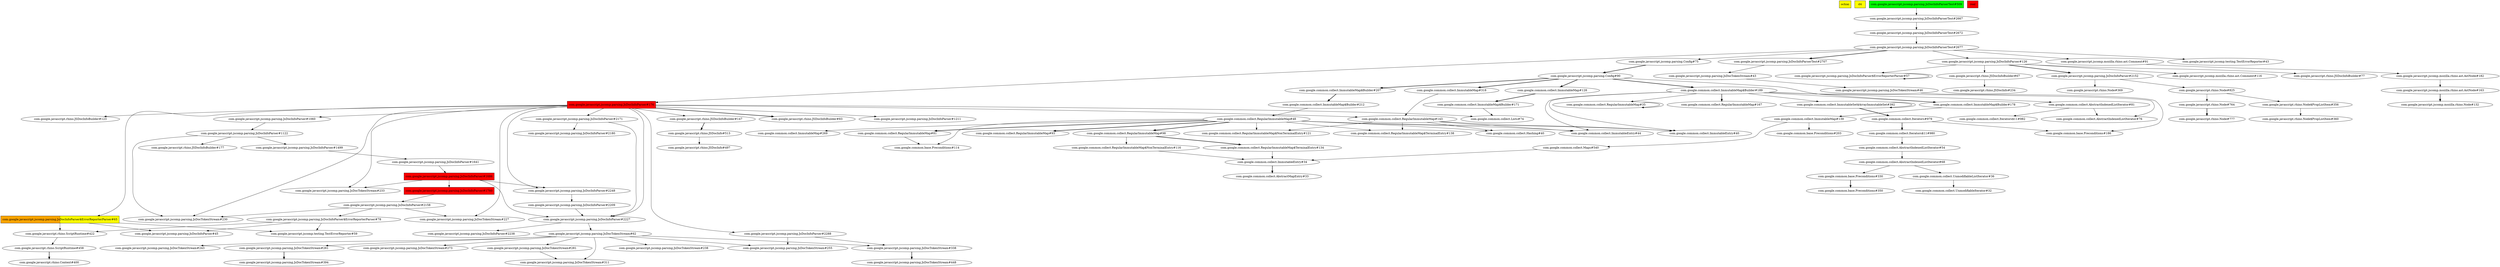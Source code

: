 digraph enhanced {
	"ochiai" [style=striped shape=box fillcolor="yellow"];
	"d4" [style=striped shape=box fillcolor="yellow"];
	"com.google.javascript.jscomp.parsing.JsDocInfoParserTest#509" [style=striped shape=box fillcolor="green"];
	"com.google.javascript.jscomp.parsing.JsDocInfoParser#176" [style=striped shape=box fillcolor="red"];
	"com.google.javascript.jscomp.parsing.JsDocInfoParser#1686" [style=striped shape=box fillcolor="red"];
	"com.google.javascript.jscomp.parsing.JsDocInfoParser$ErrorReporterParser#65" [style=striped shape=box fillcolor="orange:yellow"];
	"real" [style=striped shape=box fillcolor="red"];
	"com.google.javascript.jscomp.parsing.JsDocInfoParser#1760" [style=striped shape=box fillcolor="red"];
	"com.google.common.collect.RegularImmutableMap$NonTerminalEntry#116" -> "com.google.common.collect.ImmutableEntry#34";
	"com.google.common.collect.Maps#540" -> "com.google.common.collect.ImmutableEntry#34";
	"com.google.common.collect.RegularImmutableMap$TerminalEntry#134" -> "com.google.common.collect.ImmutableEntry#34";
	"com.google.common.collect.RegularImmutableMap#98" -> "com.google.common.collect.RegularImmutableMap$NonTerminalEntry#116";
	"com.google.common.collect.ImmutableMap$Builder#178" -> "com.google.common.collect.ImmutableMap#139";
	"com.google.javascript.jscomp.parsing.JsDocInfoParserTest#2677" -> "com.google.javascript.jscomp.parsing.JsDocInfoParser#176";
	"com.google.javascript.rhino.JSDocInfoBuilder#67" -> "com.google.javascript.rhino.JSDocInfo#234";
	"com.google.javascript.rhino.JSDocInfoBuilder#147" -> "com.google.javascript.rhino.JSDocInfo#513" [style=bold];
	"com.google.javascript.rhino.Node#764" -> "com.google.javascript.rhino.Node#777" [style=bold];
	"com.google.javascript.jscomp.parsing.JsDocInfoParser#176" -> "com.google.javascript.jscomp.parsing.JsDocTokenStream#230";
	"com.google.javascript.jscomp.parsing.JsDocInfoParser#2158" -> "com.google.javascript.jscomp.parsing.JsDocTokenStream#230";
	"com.google.javascript.jscomp.parsing.JsDocInfoParser#1122" -> "com.google.javascript.jscomp.parsing.JsDocTokenStream#230";
	"com.google.javascript.rhino.Node#825" -> "com.google.javascript.rhino.Node$PropListItem#356";
	"com.google.common.collect.ImmutableMap$Builder#189" -> "com.google.common.collect.RegularImmutableMap#167" [style=bold];
	"com.google.javascript.jscomp.parsing.JsDocInfoParser#176" -> "com.google.javascript.jscomp.parsing.JsDocTokenStream#233";
	"com.google.javascript.jscomp.parsing.JsDocInfoParser#1686" -> "com.google.javascript.jscomp.parsing.JsDocTokenStream#233";
	"com.google.javascript.jscomp.parsing.JsDocInfoParser#1122" -> "com.google.javascript.jscomp.parsing.JsDocInfoParser#1499";
	"com.google.javascript.jscomp.parsing.JsDocInfoParser#2209" -> "com.google.javascript.jscomp.parsing.JsDocInfoParser#2227";
	"com.google.javascript.jscomp.parsing.JsDocInfoParser#2171" -> "com.google.javascript.jscomp.parsing.JsDocInfoParser#2227";
	"com.google.javascript.jscomp.parsing.JsDocInfoParser#176" -> "com.google.javascript.jscomp.parsing.JsDocInfoParser#2227";
	"com.google.javascript.jscomp.parsing.JsDocInfoParser#1686" -> "com.google.javascript.jscomp.parsing.JsDocInfoParser#2227";
	"com.google.javascript.jscomp.parsing.JsDocTokenStream#62" -> "com.google.javascript.jscomp.parsing.JsDocTokenStream#238";
	"com.google.javascript.jscomp.parsing.Config#90" -> "com.google.common.collect.ImmutableMap#128" [style=bold];
	"com.google.common.collect.RegularImmutableMap#143" -> "com.google.common.collect.Hashing#40";
	"com.google.common.collect.RegularImmutableMap#48" -> "com.google.common.collect.Hashing#40";
	"com.google.common.collect.RegularImmutableMap#143" -> "com.google.common.collect.RegularImmutableMap$NonTerminalEntry#121";
	"com.google.common.collect.RegularImmutableMap#48" -> "com.google.common.collect.RegularImmutableMap$NonTerminalEntry#121";
	"com.google.javascript.jscomp.parsing.JsDocInfoParser#1122" -> "com.google.javascript.rhino.JSDocInfoBuilder#177";
	"com.google.javascript.jscomp.parsing.JsDocTokenStream#62" -> "com.google.javascript.jscomp.parsing.JsDocTokenStream#243";
	"com.google.common.collect.ImmutableMap#139" -> "com.google.common.collect.Maps#540";
	"com.google.javascript.jscomp.parsing.JsDocInfoParser#2152" -> "com.google.javascript.rhino.Node#369";
	"com.google.javascript.jscomp.parsing.JsDocInfoParserTest#2707" -> "com.google.javascript.jscomp.parsing.JsDocTokenStream#43";
	"com.google.javascript.jscomp.parsing.JsDocInfoParser#126" -> "com.google.javascript.jscomp.mozilla.rhino.ast.Comment#116";
	"com.google.javascript.jscomp.parsing.JsDocInfoParser#2227" -> "com.google.javascript.jscomp.parsing.JsDocInfoParser#2238";
	"com.google.javascript.rhino.Node#825" -> "com.google.javascript.rhino.Node#764";
	"com.google.common.collect.ImmutableEntry#34" -> "com.google.common.collect.AbstractMapEntry#33" [style=bold];
	"com.google.javascript.jscomp.parsing.JsDocInfoParserTest#2667" -> "com.google.javascript.jscomp.parsing.JsDocInfoParserTest#2672";
	"com.google.javascript.jscomp.parsing.JsDocInfoParser#176" -> "com.google.javascript.jscomp.parsing.JsDocInfoParser#2171";
	"com.google.javascript.jscomp.parsing.JsDocInfoParser#126" -> "com.google.javascript.rhino.JSDocInfoBuilder#77";
	"com.google.javascript.rhino.JSDocInfo#513" -> "com.google.javascript.rhino.JSDocInfo#497";
	"com.google.javascript.rhino.ScriptRuntime#458" -> "com.google.javascript.rhino.Context#400" [style=bold];
	"com.google.javascript.jscomp.parsing.Config#75" -> "com.google.javascript.jscomp.parsing.Config#90" [style=bold];
	"com.google.javascript.jscomp.parsing.JsDocInfoParser#2248" -> "com.google.javascript.jscomp.parsing.JsDocInfoParser#2209";
	"com.google.common.collect.ImmutableMap$Builder#212" -> "com.google.common.collect.RegularImmutableMap#48";
	"com.google.javascript.jscomp.parsing.JsDocTokenStream#62" -> "com.google.javascript.jscomp.parsing.JsDocTokenStream#338";
	"com.google.javascript.jscomp.parsing.JsDocInfoParser#2288" -> "com.google.javascript.jscomp.parsing.JsDocTokenStream#338";
	"com.google.javascript.jscomp.parsing.JsDocInfoParserTest#2672" -> "com.google.javascript.jscomp.parsing.JsDocInfoParserTest#2677";
	"com.google.javascript.jscomp.mozilla.rhino.ast.AstNode#182" -> "com.google.javascript.jscomp.mozilla.rhino.ast.AstNode#163";
	"com.google.javascript.jscomp.parsing.Config#90" -> "com.google.common.collect.ImmutableMap#318" [style=bold];
	"com.google.javascript.jscomp.parsing.JsDocInfoParser#176" -> "com.google.javascript.jscomp.parsing.JsDocInfoParser#2288";
	"com.google.common.collect.RegularImmutableMap#48" -> "com.google.common.collect.ImmutableMap#269";
	"com.google.common.collect.RegularImmutableMap#143" -> "com.google.common.collect.ImmutableEntry#44";
	"com.google.common.collect.RegularImmutableMap#48" -> "com.google.common.collect.ImmutableEntry#44";
	"com.google.common.collect.ImmutableMap$Builder#189" -> "com.google.common.collect.ImmutableEntry#44";
	"com.google.common.collect.ImmutableMap$Builder#207" -> "com.google.common.collect.ImmutableMap$Builder#212" [style=bold];
	"com.google.common.collect.RegularImmutableMap#143" -> "com.google.common.collect.ImmutableEntry#40";
	"com.google.common.collect.RegularImmutableMap#48" -> "com.google.common.collect.ImmutableEntry#40";
	"com.google.common.collect.ImmutableMap$Builder#189" -> "com.google.common.collect.ImmutableEntry#40";
	"com.google.javascript.jscomp.parsing.JsDocInfoParser#2171" -> "com.google.javascript.jscomp.parsing.JsDocInfoParser#2180";
	"com.google.javascript.jscomp.parsing.JsDocInfoParserTest#2677" -> "com.google.javascript.jscomp.parsing.Config#75";
	"com.google.javascript.jscomp.parsing.JsDocInfoParser#176" -> "com.google.javascript.rhino.JSDocInfoBuilder#147";
	"com.google.javascript.jscomp.parsing.JsDocInfoParserTest#2677" -> "com.google.javascript.jscomp.parsing.JsDocInfoParserTest#2707" [style=bold];
	"com.google.javascript.jscomp.parsing.JsDocInfoParser#2152" -> "com.google.javascript.rhino.Node#825";
	"com.google.javascript.jscomp.parsing.JsDocInfoParser#176" -> "com.google.javascript.rhino.JSDocInfoBuilder#83" [style=bold];
	"com.google.common.collect.AbstractIndexedListIterator#68" -> "com.google.common.collect.UnmodifiableListIterator#36";
	"com.google.javascript.jscomp.parsing.JsDocInfoParser#1499" -> "com.google.javascript.jscomp.parsing.JsDocInfoParser#1641";
	"com.google.javascript.jscomp.parsing.JsDocInfoParserTest#509" -> "com.google.javascript.jscomp.parsing.JsDocInfoParserTest#2667";
	"com.google.javascript.jscomp.parsing.JsDocInfoParser#176" -> "com.google.javascript.jscomp.parsing.JsDocTokenStream#227";
	"com.google.javascript.jscomp.parsing.JsDocInfoParser#2158" -> "com.google.javascript.jscomp.parsing.JsDocTokenStream#227";
	"com.google.javascript.jscomp.parsing.Config#90" -> "com.google.common.collect.ImmutableMap$Builder#189" [style=bold];
	"com.google.javascript.jscomp.parsing.JsDocInfoParser#1686" -> "com.google.javascript.jscomp.parsing.JsDocInfoParser#1760";
	"com.google.javascript.jscomp.parsing.JsDocInfoParser#1060" -> "com.google.javascript.jscomp.parsing.JsDocInfoParser#1122";
	"com.google.javascript.jscomp.parsing.JsDocInfoParser#126" -> "com.google.javascript.jscomp.parsing.JsDocInfoParser#2152" [style=bold];
	"com.google.common.collect.RegularImmutableMap#143" -> "com.google.common.collect.RegularImmutableMap$TerminalEntry#138";
	"com.google.common.collect.RegularImmutableMap#48" -> "com.google.common.collect.RegularImmutableMap$TerminalEntry#138";
	"com.google.javascript.jscomp.parsing.Config#90" -> "com.google.common.collect.ImmutableMap$Builder#207" [style=bold];
	"com.google.common.collect.UnmodifiableListIterator#36" -> "com.google.common.collect.UnmodifiableIterator#32";
	"com.google.common.collect.RegularImmutableMap#98" -> "com.google.common.collect.RegularImmutableMap$TerminalEntry#134" [style=bold];
	"com.google.javascript.jscomp.parsing.JsDocInfoParser#176" -> "com.google.javascript.jscomp.parsing.JsDocInfoParser#1060";
	"com.google.javascript.jscomp.parsing.JsDocInfoParser#2158" -> "com.google.javascript.jscomp.parsing.JsDocInfoParser$ErrorReporterParser#78";
	"com.google.common.collect.Iterators$11#980" -> "com.google.common.collect.AbstractIndexedListIterator#54";
	"com.google.javascript.jscomp.parsing.JsDocTokenStream#261" -> "com.google.javascript.jscomp.parsing.JsDocTokenStream#394" [style=bold];
	"com.google.javascript.jscomp.parsing.JsDocTokenStream#62" -> "com.google.javascript.jscomp.parsing.JsDocTokenStream#273";
	"com.google.common.collect.AbstractIndexedListIterator#68" -> "com.google.common.base.Preconditions#330";
	"com.google.javascript.jscomp.parsing.JsDocTokenStream#62" -> "com.google.javascript.jscomp.parsing.JsDocTokenStream#311";
	"com.google.javascript.jscomp.parsing.JsDocTokenStream#281" -> "com.google.javascript.jscomp.parsing.JsDocTokenStream#311";
	"com.google.javascript.jscomp.mozilla.rhino.ast.AstNode#163" -> "com.google.javascript.jscomp.mozilla.rhino.Node#132" [style=bold];
	"com.google.common.collect.ImmutableSet$ArrayImmutableSet#392" -> "com.google.common.collect.ImmutableSet$ArrayImmutableSet#392";
	"com.google.common.collect.ImmutableMap$Builder#189" -> "com.google.common.collect.ImmutableSet$ArrayImmutableSet#392";
	"com.google.javascript.jscomp.parsing.Config#90" -> "com.google.common.collect.ImmutableMap$Builder#178";
	"com.google.common.collect.ImmutableMap$Builder#189" -> "com.google.common.collect.ImmutableMap$Builder#178";
	"com.google.javascript.rhino.ScriptRuntime#422" -> "com.google.javascript.rhino.ScriptRuntime#458";
	"com.google.javascript.jscomp.mozilla.rhino.ast.Comment#91" -> "com.google.javascript.jscomp.mozilla.rhino.ast.AstNode#182";
	"com.google.common.collect.ImmutableMap#128" -> "com.google.common.collect.ImmutableMap$Builder#171" [style=bold];
	"com.google.javascript.jscomp.parsing.JsDocInfoParser#176" -> "com.google.common.collect.Lists#74";
	"com.google.common.collect.ImmutableMap$Builder#171" -> "com.google.common.collect.Lists#74";
	"com.google.javascript.jscomp.parsing.JsDocInfoParser#176" -> "com.google.javascript.jscomp.parsing.JsDocInfoParser#1211";
	"com.google.javascript.jscomp.parsing.JsDocInfoParser#126" -> "com.google.javascript.rhino.JSDocInfoBuilder#67";
	"com.google.common.collect.RegularImmutableMap#35" -> "com.google.common.collect.RegularImmutableMap#35";
	"com.google.common.collect.ImmutableMap$Builder#189" -> "com.google.common.collect.RegularImmutableMap#35";
	"com.google.javascript.jscomp.parsing.JsDocInfoParser$ErrorReporterParser#65" -> "com.google.javascript.jscomp.parsing.JsDocInfoParser#45";
	"com.google.javascript.jscomp.parsing.JsDocInfoParser$ErrorReporterParser#78" -> "com.google.javascript.jscomp.parsing.JsDocInfoParser#45";
	"com.google.javascript.jscomp.parsing.JsDocInfoParser#176" -> "com.google.javascript.rhino.JSDocInfoBuilder#123";
	"com.google.common.collect.ImmutableSet$ArrayImmutableSet#392" -> "com.google.common.collect.Iterators#979" [style=bold];
	"com.google.javascript.jscomp.parsing.JsDocTokenStream#62" -> "com.google.javascript.jscomp.parsing.JsDocTokenStream#281";
	"com.google.javascript.jscomp.parsing.JsDocInfoParser$ErrorReporterParser#65" -> "com.google.javascript.jscomp.testing.TestErrorReporter#59";
	"com.google.javascript.jscomp.parsing.JsDocInfoParser$ErrorReporterParser#78" -> "com.google.javascript.jscomp.testing.TestErrorReporter#59";
	"com.google.javascript.jscomp.parsing.JsDocTokenStream#338" -> "com.google.javascript.jscomp.parsing.JsDocTokenStream#448" [style=bold];
	"com.google.common.collect.ImmutableMap#139" -> "com.google.common.base.Preconditions#203";
	"com.google.javascript.jscomp.parsing.JsDocInfoParser#1760" -> "com.google.javascript.jscomp.parsing.JsDocInfoParser#2158";
	"com.google.common.collect.AbstractIndexedListIterator#54" -> "com.google.common.collect.AbstractIndexedListIterator#68";
	"com.google.common.collect.RegularImmutableMap#48" -> "com.google.common.collect.RegularImmutableMap#81" [style=bold];
	"com.google.javascript.jscomp.parsing.JsDocTokenStream#43" -> "com.google.javascript.jscomp.parsing.JsDocTokenStream#46";
	"com.google.common.collect.AbstractIndexedListIterator#81" -> "com.google.common.collect.Iterators$11#982";
	"com.google.common.collect.Iterators#979" -> "com.google.common.collect.Iterators$11#980" [style=bold];
	"com.google.common.collect.AbstractIndexedListIterator#81" -> "com.google.common.collect.AbstractIndexedListIterator#76";
	"com.google.common.collect.ImmutableMap$Builder#189" -> "com.google.common.collect.AbstractIndexedListIterator#76";
	"com.google.javascript.jscomp.parsing.JsDocTokenStream#62" -> "com.google.javascript.jscomp.parsing.JsDocTokenStream#255";
	"com.google.javascript.jscomp.parsing.JsDocInfoParser#2288" -> "com.google.javascript.jscomp.parsing.JsDocTokenStream#255";
	"com.google.javascript.jscomp.parsing.JsDocInfoParser#176" -> "com.google.common.collect.RegularImmutableMap#143";
	"com.google.common.collect.ImmutableMap#318" -> "com.google.common.collect.RegularImmutableMap#143";
	"com.google.common.base.Preconditions#330" -> "com.google.common.base.Preconditions#350" [style=bold];
	"com.google.javascript.jscomp.parsing.JsDocInfoParser#176" -> "com.google.javascript.jscomp.parsing.JsDocInfoParser#2248";
	"com.google.javascript.jscomp.parsing.JsDocInfoParser#1686" -> "com.google.javascript.jscomp.parsing.JsDocInfoParser#2248";
	"com.google.javascript.jscomp.parsing.JsDocInfoParserTest#2677" -> "com.google.javascript.jscomp.mozilla.rhino.ast.Comment#91";
	"com.google.common.collect.RegularImmutableMap#81" -> "com.google.common.base.Preconditions#114";
	"com.google.common.collect.RegularImmutableMap#48" -> "com.google.common.base.Preconditions#114";
	"com.google.javascript.jscomp.parsing.JsDocInfoParserTest#2677" -> "com.google.javascript.jscomp.testing.TestErrorReporter#43";
	"com.google.common.collect.RegularImmutableMap#48" -> "com.google.common.collect.RegularImmutableMap#93" [style=bold];
	"com.google.javascript.jscomp.parsing.JsDocInfoParser#176" -> "com.google.javascript.jscomp.parsing.JsDocInfoParser$ErrorReporterParser#65";
	"com.google.javascript.rhino.Node$PropListItem#356" -> "com.google.javascript.rhino.Node$PropListItem#360";
	"com.google.common.collect.RegularImmutableMap#48" -> "com.google.common.collect.RegularImmutableMap#98" [style=bold];
	"com.google.javascript.jscomp.parsing.JsDocTokenStream#62" -> "com.google.javascript.jscomp.parsing.JsDocTokenStream#261";
	"com.google.javascript.jscomp.parsing.JsDocInfoParser#2227" -> "com.google.javascript.jscomp.parsing.JsDocTokenStream#62";
	"com.google.javascript.jscomp.parsing.JsDocInfoParser$ErrorReporterParser#57" -> "com.google.javascript.jscomp.parsing.JsDocInfoParser$ErrorReporterParser#57";
	"com.google.javascript.jscomp.parsing.JsDocInfoParser#126" -> "com.google.javascript.jscomp.parsing.JsDocInfoParser$ErrorReporterParser#57";
	"com.google.common.collect.ImmutableMap$Builder#189" -> "com.google.common.collect.AbstractIndexedListIterator#81";
	"com.google.javascript.jscomp.parsing.JsDocTokenStream#46" -> "com.google.common.base.Preconditions#186";
	"com.google.common.collect.Iterators#979" -> "com.google.common.base.Preconditions#186";
	"com.google.javascript.jscomp.parsing.JsDocInfoParser#1641" -> "com.google.javascript.jscomp.parsing.JsDocInfoParser#1686";
	"com.google.javascript.jscomp.parsing.JsDocInfoParser$ErrorReporterParser#65" -> "com.google.javascript.rhino.ScriptRuntime#422";
	"com.google.javascript.jscomp.parsing.JsDocInfoParser$ErrorReporterParser#78" -> "com.google.javascript.rhino.ScriptRuntime#422";
	"com.google.javascript.jscomp.parsing.JsDocInfoParserTest#2677" -> "com.google.javascript.jscomp.parsing.JsDocInfoParser#126";
}
